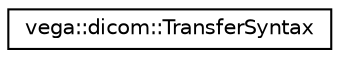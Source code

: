 digraph "Graphical Class Hierarchy"
{
  edge [fontname="Helvetica",fontsize="10",labelfontname="Helvetica",labelfontsize="10"];
  node [fontname="Helvetica",fontsize="10",shape=record];
  rankdir="LR";
  Node0 [label="vega::dicom::TransferSyntax",height=0.2,width=0.4,color="black", fillcolor="white", style="filled",URL="$classvega_1_1dicom_1_1TransferSyntax.html"];
}
